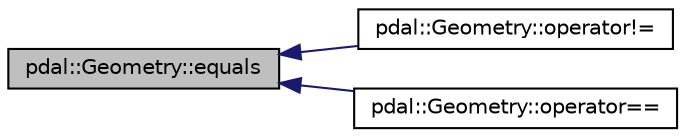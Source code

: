 digraph "pdal::Geometry::equals"
{
  edge [fontname="Helvetica",fontsize="10",labelfontname="Helvetica",labelfontsize="10"];
  node [fontname="Helvetica",fontsize="10",shape=record];
  rankdir="LR";
  Node1 [label="pdal::Geometry::equals",height=0.2,width=0.4,color="black", fillcolor="grey75", style="filled", fontcolor="black"];
  Node1 -> Node2 [dir="back",color="midnightblue",fontsize="10",style="solid",fontname="Helvetica"];
  Node2 [label="pdal::Geometry::operator!=",height=0.2,width=0.4,color="black", fillcolor="white", style="filled",URL="$classpdal_1_1Geometry.html#a2fd2e9b45ad0a9a3353a033c5de2af5f"];
  Node1 -> Node3 [dir="back",color="midnightblue",fontsize="10",style="solid",fontname="Helvetica"];
  Node3 [label="pdal::Geometry::operator==",height=0.2,width=0.4,color="black", fillcolor="white", style="filled",URL="$classpdal_1_1Geometry.html#a1d8eafcbbd004743d31e79c1bf598971"];
}
